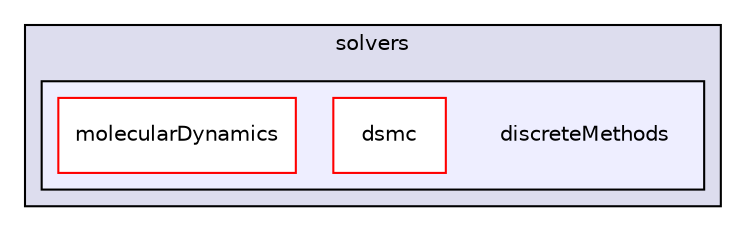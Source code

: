 digraph "applications/solvers/discreteMethods" {
  bgcolor=transparent;
  compound=true
  node [ fontsize="10", fontname="Helvetica"];
  edge [ labelfontsize="10", labelfontname="Helvetica"];
  subgraph clusterdir_fdd174abb8ada244b49e98779c87ac3c {
    graph [ bgcolor="#ddddee", pencolor="black", label="solvers" fontname="Helvetica", fontsize="10", URL="dir_fdd174abb8ada244b49e98779c87ac3c.html"]
  subgraph clusterdir_8a605ff3c0e2dfbb6b998066c93429d7 {
    graph [ bgcolor="#eeeeff", pencolor="black", label="" URL="dir_8a605ff3c0e2dfbb6b998066c93429d7.html"];
    dir_8a605ff3c0e2dfbb6b998066c93429d7 [shape=plaintext label="discreteMethods"];
    dir_b20997a7199e59148f127b94cdef3c86 [shape=box label="dsmc" color="red" fillcolor="white" style="filled" URL="dir_b20997a7199e59148f127b94cdef3c86.html"];
    dir_d7710ebd646f354d1444cb29608ef4d3 [shape=box label="molecularDynamics" color="red" fillcolor="white" style="filled" URL="dir_d7710ebd646f354d1444cb29608ef4d3.html"];
  }
  }
}
